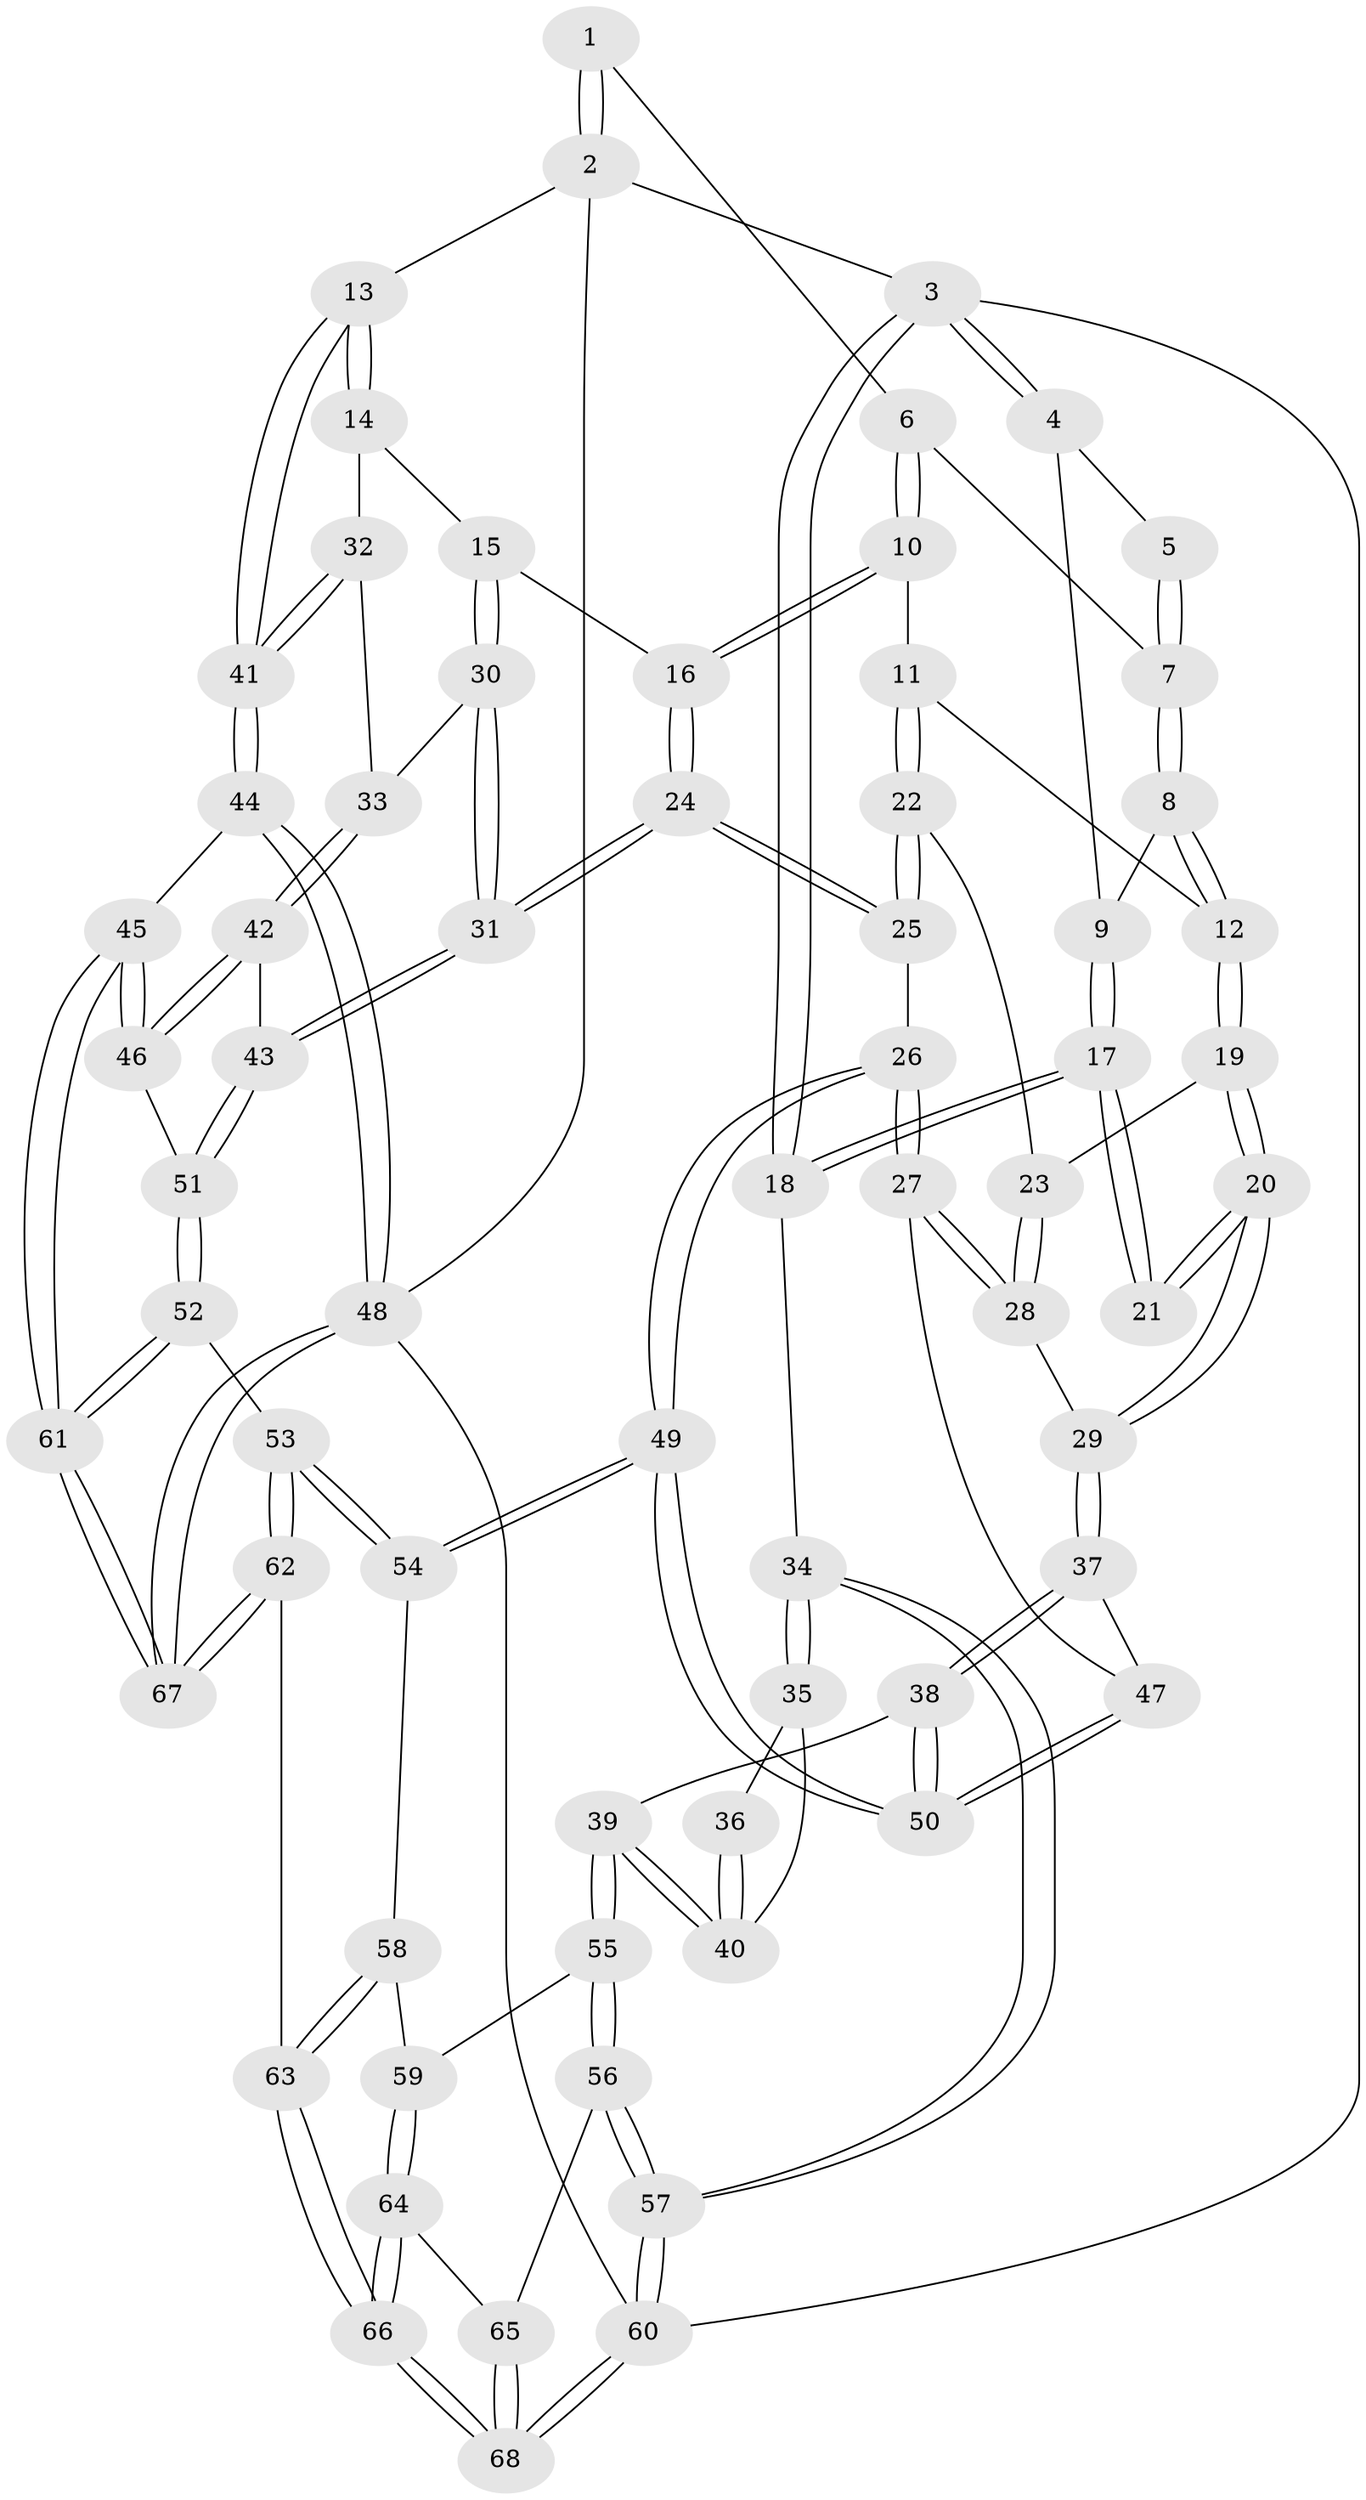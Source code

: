 // coarse degree distribution, {5: 0.3333333333333333, 6: 0.1111111111111111, 3: 0.1111111111111111, 4: 0.4074074074074074, 2: 0.037037037037037035}
// Generated by graph-tools (version 1.1) at 2025/21/03/04/25 18:21:22]
// undirected, 68 vertices, 167 edges
graph export_dot {
graph [start="1"]
  node [color=gray90,style=filled];
  1 [pos="+0.6423617434545907+0"];
  2 [pos="+1+0"];
  3 [pos="+0+0"];
  4 [pos="+0.1730549006633077+0"];
  5 [pos="+0.39206025201572975+0"];
  6 [pos="+0.5846851479388606+0.04161965452580077"];
  7 [pos="+0.418668545860663+0.06934864791905891"];
  8 [pos="+0.39225211286664347+0.10738402713948343"];
  9 [pos="+0.19129173404562608+0.06467848174367372"];
  10 [pos="+0.6241375651788434+0.17445502197803422"];
  11 [pos="+0.4305162110022936+0.2112982677201066"];
  12 [pos="+0.42961842545262113+0.21095814519923026"];
  13 [pos="+1+0"];
  14 [pos="+1+0"];
  15 [pos="+1+0.06614077925218965"];
  16 [pos="+0.6730423456840969+0.2119467413917473"];
  17 [pos="+0.127153690531307+0.19543677615078706"];
  18 [pos="+0+0.24212157810208454"];
  19 [pos="+0.30613628669626675+0.2872981181893761"];
  20 [pos="+0.24488469830327636+0.31301426244292024"];
  21 [pos="+0.20749822331670595+0.29489764052215617"];
  22 [pos="+0.47781558642811783+0.32720214742042036"];
  23 [pos="+0.4313563052938478+0.35757228305614325"];
  24 [pos="+0.6480406014084783+0.42027450310078285"];
  25 [pos="+0.6245515263208674+0.4260023527523706"];
  26 [pos="+0.5731341377553743+0.46239050874208415"];
  27 [pos="+0.4529883394663573+0.4570984506699037"];
  28 [pos="+0.4121316546932442+0.39299227103436885"];
  29 [pos="+0.2790309647946059+0.38622747971478577"];
  30 [pos="+0.8686905099679193+0.387386201309114"];
  31 [pos="+0.6887786569267333+0.44833677564564817"];
  32 [pos="+0.976324742376812+0.4329791064360415"];
  33 [pos="+0.8976218135484295+0.4267551910756975"];
  34 [pos="+0+0.5198833510772383"];
  35 [pos="+0+0.532029585293016"];
  36 [pos="+0.1787102552931954+0.33745483885628436"];
  37 [pos="+0.28672570674076475+0.44192655345102144"];
  38 [pos="+0.2450588953376085+0.5833824501002696"];
  39 [pos="+0.1560897031154281+0.6001302979441553"];
  40 [pos="+0.1336665614520844+0.5874197637774032"];
  41 [pos="+1+0.662700455662406"];
  42 [pos="+0.9411120832799913+0.5673856639557705"];
  43 [pos="+0.7016890315345575+0.4773907607790912"];
  44 [pos="+1+0.6908804089580851"];
  45 [pos="+1+0.6897072081323057"];
  46 [pos="+1+0.6485474384879826"];
  47 [pos="+0.4140415591293907+0.47881239678137155"];
  48 [pos="+1+1"];
  49 [pos="+0.4418617047817102+0.7346817286194701"];
  50 [pos="+0.37739165344899894+0.6658150752533616"];
  51 [pos="+0.7246643037069593+0.6679794891121973"];
  52 [pos="+0.6390502335224996+0.8066725313691258"];
  53 [pos="+0.5094600322936668+0.782088877388894"];
  54 [pos="+0.44788713001184594+0.7527082691454037"];
  55 [pos="+0.12858768575896865+0.783070613299653"];
  56 [pos="+0+0.8637630141523572"];
  57 [pos="+0+0.9051855574216525"];
  58 [pos="+0.363024644803758+0.8205679245201327"];
  59 [pos="+0.2338058753374336+0.8584234696743311"];
  60 [pos="+0+1"];
  61 [pos="+0.740708187711515+0.9388090901288336"];
  62 [pos="+0.43978742898258183+1"];
  63 [pos="+0.3724544098211726+1"];
  64 [pos="+0.21506011969811298+0.9110613154271325"];
  65 [pos="+0.12629892095168552+0.9275859783295943"];
  66 [pos="+0.19157737023607524+1"];
  67 [pos="+0.7916020333011896+1"];
  68 [pos="+0+1"];
  1 -- 2;
  1 -- 2;
  1 -- 6;
  2 -- 3;
  2 -- 13;
  2 -- 48;
  3 -- 4;
  3 -- 4;
  3 -- 18;
  3 -- 18;
  3 -- 60;
  4 -- 5;
  4 -- 9;
  5 -- 7;
  5 -- 7;
  6 -- 7;
  6 -- 10;
  6 -- 10;
  7 -- 8;
  7 -- 8;
  8 -- 9;
  8 -- 12;
  8 -- 12;
  9 -- 17;
  9 -- 17;
  10 -- 11;
  10 -- 16;
  10 -- 16;
  11 -- 12;
  11 -- 22;
  11 -- 22;
  12 -- 19;
  12 -- 19;
  13 -- 14;
  13 -- 14;
  13 -- 41;
  13 -- 41;
  14 -- 15;
  14 -- 32;
  15 -- 16;
  15 -- 30;
  15 -- 30;
  16 -- 24;
  16 -- 24;
  17 -- 18;
  17 -- 18;
  17 -- 21;
  17 -- 21;
  18 -- 34;
  19 -- 20;
  19 -- 20;
  19 -- 23;
  20 -- 21;
  20 -- 21;
  20 -- 29;
  20 -- 29;
  22 -- 23;
  22 -- 25;
  22 -- 25;
  23 -- 28;
  23 -- 28;
  24 -- 25;
  24 -- 25;
  24 -- 31;
  24 -- 31;
  25 -- 26;
  26 -- 27;
  26 -- 27;
  26 -- 49;
  26 -- 49;
  27 -- 28;
  27 -- 28;
  27 -- 47;
  28 -- 29;
  29 -- 37;
  29 -- 37;
  30 -- 31;
  30 -- 31;
  30 -- 33;
  31 -- 43;
  31 -- 43;
  32 -- 33;
  32 -- 41;
  32 -- 41;
  33 -- 42;
  33 -- 42;
  34 -- 35;
  34 -- 35;
  34 -- 57;
  34 -- 57;
  35 -- 36;
  35 -- 40;
  36 -- 40;
  36 -- 40;
  37 -- 38;
  37 -- 38;
  37 -- 47;
  38 -- 39;
  38 -- 50;
  38 -- 50;
  39 -- 40;
  39 -- 40;
  39 -- 55;
  39 -- 55;
  41 -- 44;
  41 -- 44;
  42 -- 43;
  42 -- 46;
  42 -- 46;
  43 -- 51;
  43 -- 51;
  44 -- 45;
  44 -- 48;
  44 -- 48;
  45 -- 46;
  45 -- 46;
  45 -- 61;
  45 -- 61;
  46 -- 51;
  47 -- 50;
  47 -- 50;
  48 -- 67;
  48 -- 67;
  48 -- 60;
  49 -- 50;
  49 -- 50;
  49 -- 54;
  49 -- 54;
  51 -- 52;
  51 -- 52;
  52 -- 53;
  52 -- 61;
  52 -- 61;
  53 -- 54;
  53 -- 54;
  53 -- 62;
  53 -- 62;
  54 -- 58;
  55 -- 56;
  55 -- 56;
  55 -- 59;
  56 -- 57;
  56 -- 57;
  56 -- 65;
  57 -- 60;
  57 -- 60;
  58 -- 59;
  58 -- 63;
  58 -- 63;
  59 -- 64;
  59 -- 64;
  60 -- 68;
  60 -- 68;
  61 -- 67;
  61 -- 67;
  62 -- 63;
  62 -- 67;
  62 -- 67;
  63 -- 66;
  63 -- 66;
  64 -- 65;
  64 -- 66;
  64 -- 66;
  65 -- 68;
  65 -- 68;
  66 -- 68;
  66 -- 68;
}
